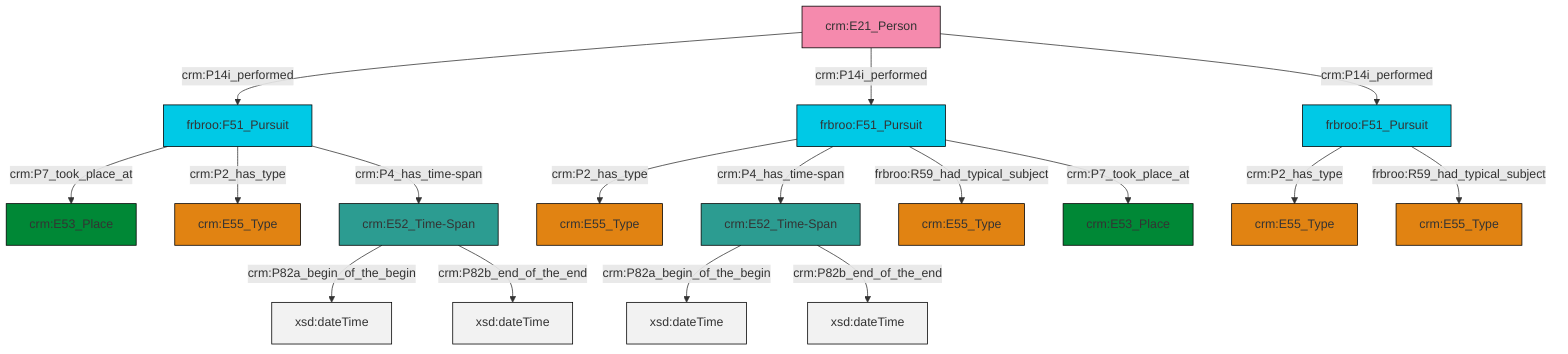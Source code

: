 graph TD
classDef Literal fill:#f2f2f2,stroke:#000000;
classDef CRM_Entity fill:#FFFFFF,stroke:#000000;
classDef Temporal_Entity fill:#00C9E6, stroke:#000000;
classDef Type fill:#E18312, stroke:#000000;
classDef Time-Span fill:#2C9C91, stroke:#000000;
classDef Appellation fill:#FFEB7F, stroke:#000000;
classDef Place fill:#008836, stroke:#000000;
classDef Persistent_Item fill:#B266B2, stroke:#000000;
classDef Conceptual_Object fill:#FFD700, stroke:#000000;
classDef Physical_Thing fill:#D2B48C, stroke:#000000;
classDef Actor fill:#f58aad, stroke:#000000;
classDef PC_Classes fill:#4ce600, stroke:#000000;
classDef Multi fill:#cccccc,stroke:#000000;

4["crm:E21_Person"]:::Actor -->|crm:P14i_performed| 5["frbroo:F51_Pursuit"]:::Temporal_Entity
5["frbroo:F51_Pursuit"]:::Temporal_Entity -->|crm:P7_took_place_at| 2["crm:E53_Place"]:::Place
8["frbroo:F51_Pursuit"]:::Temporal_Entity -->|crm:P2_has_type| 0["crm:E55_Type"]:::Type
10["frbroo:F51_Pursuit"]:::Temporal_Entity -->|crm:P2_has_type| 11["crm:E55_Type"]:::Type
5["frbroo:F51_Pursuit"]:::Temporal_Entity -->|crm:P2_has_type| 12["crm:E55_Type"]:::Type
16["crm:E52_Time-Span"]:::Time-Span -->|crm:P82a_begin_of_the_begin| 17[xsd:dateTime]:::Literal
10["frbroo:F51_Pursuit"]:::Temporal_Entity -->|crm:P4_has_time-span| 16["crm:E52_Time-Span"]:::Time-Span
16["crm:E52_Time-Span"]:::Time-Span -->|crm:P82b_end_of_the_end| 18[xsd:dateTime]:::Literal
10["frbroo:F51_Pursuit"]:::Temporal_Entity -->|frbroo:R59_had_typical_subject| 22["crm:E55_Type"]:::Type
4["crm:E21_Person"]:::Actor -->|crm:P14i_performed| 10["frbroo:F51_Pursuit"]:::Temporal_Entity
8["frbroo:F51_Pursuit"]:::Temporal_Entity -->|frbroo:R59_had_typical_subject| 26["crm:E55_Type"]:::Type
4["crm:E21_Person"]:::Actor -->|crm:P14i_performed| 8["frbroo:F51_Pursuit"]:::Temporal_Entity
6["crm:E52_Time-Span"]:::Time-Span -->|crm:P82a_begin_of_the_begin| 30[xsd:dateTime]:::Literal
6["crm:E52_Time-Span"]:::Time-Span -->|crm:P82b_end_of_the_end| 31[xsd:dateTime]:::Literal
10["frbroo:F51_Pursuit"]:::Temporal_Entity -->|crm:P7_took_place_at| 20["crm:E53_Place"]:::Place
5["frbroo:F51_Pursuit"]:::Temporal_Entity -->|crm:P4_has_time-span| 6["crm:E52_Time-Span"]:::Time-Span